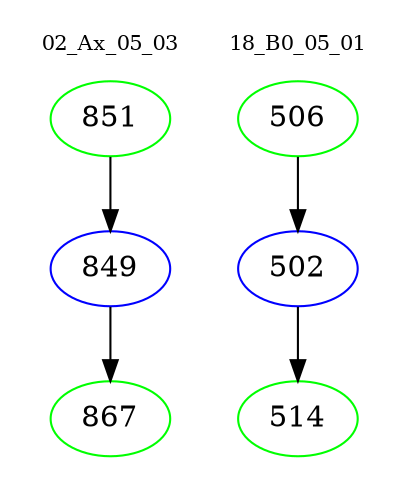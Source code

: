 digraph{
subgraph cluster_0 {
color = white
label = "02_Ax_05_03";
fontsize=10;
T0_851 [label="851", color="green"]
T0_851 -> T0_849 [color="black"]
T0_849 [label="849", color="blue"]
T0_849 -> T0_867 [color="black"]
T0_867 [label="867", color="green"]
}
subgraph cluster_1 {
color = white
label = "18_B0_05_01";
fontsize=10;
T1_506 [label="506", color="green"]
T1_506 -> T1_502 [color="black"]
T1_502 [label="502", color="blue"]
T1_502 -> T1_514 [color="black"]
T1_514 [label="514", color="green"]
}
}
